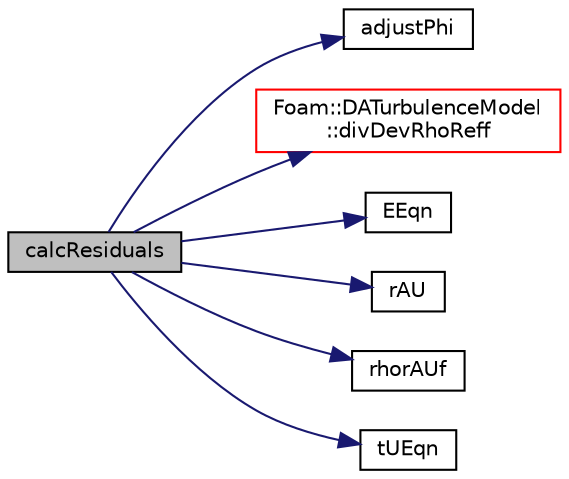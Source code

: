 digraph "calcResiduals"
{
  bgcolor="transparent";
  edge [fontname="Helvetica",fontsize="10",labelfontname="Helvetica",labelfontsize="10"];
  node [fontname="Helvetica",fontsize="10",shape=record];
  rankdir="LR";
  Node22 [label="calcResiduals",height=0.2,width=0.4,color="black", fillcolor="grey75", style="filled", fontcolor="black"];
  Node22 -> Node23 [color="midnightblue",fontsize="10",style="solid",fontname="Helvetica"];
  Node23 [label="adjustPhi",height=0.2,width=0.4,color="black",URL="$pEqnSimple_8H.html#a2763a4e809e5ae1f9caf5fb4bc42a66e"];
  Node22 -> Node24 [color="midnightblue",fontsize="10",style="solid",fontname="Helvetica"];
  Node24 [label="Foam::DATurbulenceModel\l::divDevRhoReff",height=0.2,width=0.4,color="red",URL="$classFoam_1_1DATurbulenceModel.html#a0c7033497464f2d4fd1241104e55bc51",tooltip="divDev terms "];
  Node22 -> Node27 [color="midnightblue",fontsize="10",style="solid",fontname="Helvetica"];
  Node27 [label="EEqn",height=0.2,width=0.4,color="black",URL="$EEqnRhoSimpleC_8H.html#ad6fb53c980fcf1747064d331735299bc"];
  Node22 -> Node28 [color="midnightblue",fontsize="10",style="solid",fontname="Helvetica"];
  Node28 [label="rAU",height=0.2,width=0.4,color="black",URL="$pEqnRhoSimpleC_8H.html#a4ae3ff6f0732a8a206a641d7ff2d9f7d"];
  Node22 -> Node29 [color="midnightblue",fontsize="10",style="solid",fontname="Helvetica"];
  Node29 [label="rhorAUf",height=0.2,width=0.4,color="black",URL="$pEqnRhoSimple_8H.html#afd8c4e61a2e39cb5143264971d9c72b8"];
  Node22 -> Node30 [color="midnightblue",fontsize="10",style="solid",fontname="Helvetica"];
  Node30 [label="tUEqn",height=0.2,width=0.4,color="black",URL="$UEqnRhoSimpleC_8H.html#a9049e0a4ec4ba05187c2c500ad21958a"];
}
